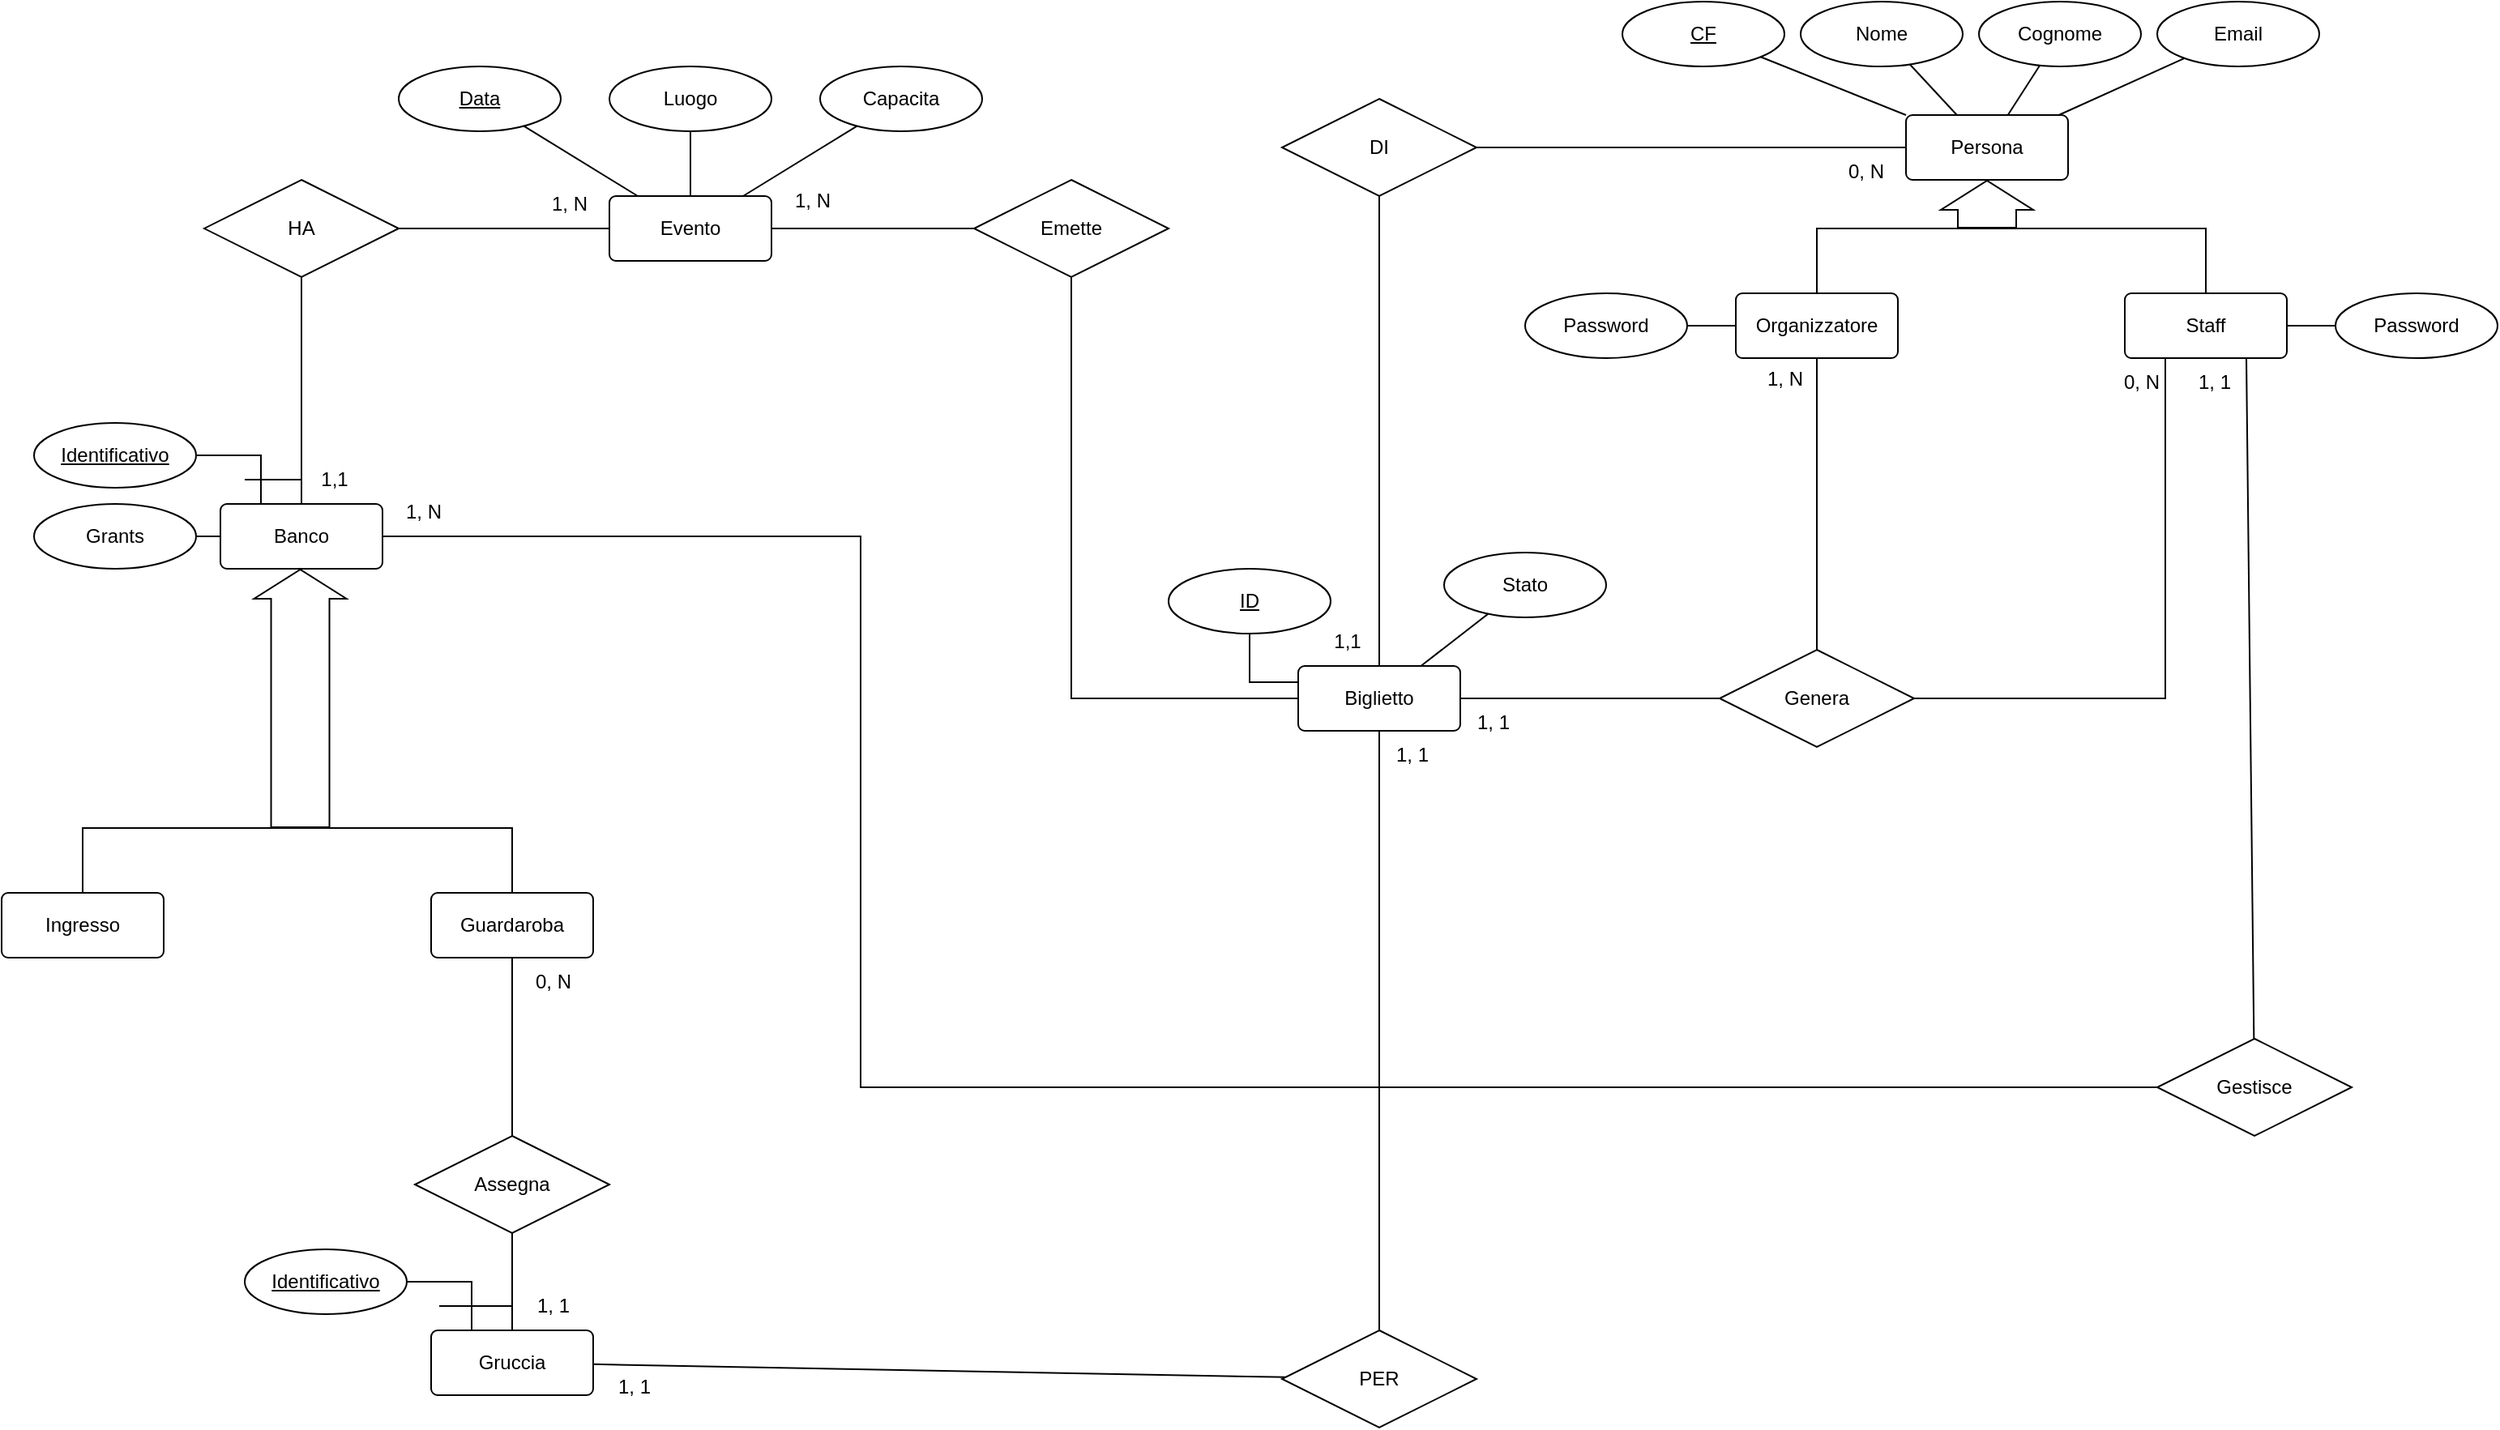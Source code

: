 <mxfile version="26.0.1">
  <diagram id="R2lEEEUBdFMjLlhIrx00" name="Page-1">
    <mxGraphModel dx="1762" dy="955" grid="1" gridSize="10" guides="1" tooltips="1" connect="1" arrows="1" fold="1" page="1" pageScale="1" pageWidth="850" pageHeight="1100" math="0" shadow="0" extFonts="Permanent Marker^https://fonts.googleapis.com/css?family=Permanent+Marker">
      <root>
        <mxCell id="0" />
        <mxCell id="1" parent="0" />
        <mxCell id="5F5oQR9xoUEDwheyP2OU-1" value="Evento" style="rounded=1;arcSize=10;whiteSpace=wrap;html=1;align=center;" parent="1" vertex="1">
          <mxGeometry x="465" y="210" width="100" height="40" as="geometry" />
        </mxCell>
        <mxCell id="5F5oQR9xoUEDwheyP2OU-3" value="Luogo" style="ellipse;whiteSpace=wrap;html=1;align=center;" parent="1" vertex="1">
          <mxGeometry x="465" y="130" width="100" height="40" as="geometry" />
        </mxCell>
        <mxCell id="5F5oQR9xoUEDwheyP2OU-4" value="Data" style="ellipse;whiteSpace=wrap;html=1;align=center;fontStyle=4;" parent="1" vertex="1">
          <mxGeometry x="335" y="130" width="100" height="40" as="geometry" />
        </mxCell>
        <mxCell id="5F5oQR9xoUEDwheyP2OU-5" value="Capacita" style="ellipse;whiteSpace=wrap;html=1;align=center;" parent="1" vertex="1">
          <mxGeometry x="595" y="130" width="100" height="40" as="geometry" />
        </mxCell>
        <mxCell id="5F5oQR9xoUEDwheyP2OU-7" value="Identificativo" style="ellipse;whiteSpace=wrap;html=1;align=center;fontStyle=4;" parent="1" vertex="1">
          <mxGeometry x="110" y="350" width="100" height="40" as="geometry" />
        </mxCell>
        <mxCell id="5F5oQR9xoUEDwheyP2OU-9" value="Grants" style="ellipse;whiteSpace=wrap;html=1;align=center;" parent="1" vertex="1">
          <mxGeometry x="110" y="400" width="100" height="40" as="geometry" />
        </mxCell>
        <mxCell id="5F5oQR9xoUEDwheyP2OU-10" value="Banco" style="rounded=1;arcSize=10;whiteSpace=wrap;html=1;align=center;" parent="1" vertex="1">
          <mxGeometry x="225" y="400" width="100" height="40" as="geometry" />
        </mxCell>
        <mxCell id="5F5oQR9xoUEDwheyP2OU-11" value="Guardaroba" style="rounded=1;arcSize=10;whiteSpace=wrap;html=1;align=center;" parent="1" vertex="1">
          <mxGeometry x="355" y="640" width="100" height="40" as="geometry" />
        </mxCell>
        <mxCell id="5F5oQR9xoUEDwheyP2OU-12" value="Ingresso" style="rounded=1;arcSize=10;whiteSpace=wrap;html=1;align=center;" parent="1" vertex="1">
          <mxGeometry x="90" y="640" width="100" height="40" as="geometry" />
        </mxCell>
        <mxCell id="5F5oQR9xoUEDwheyP2OU-13" value="HA" style="shape=rhombus;perimeter=rhombusPerimeter;whiteSpace=wrap;html=1;align=center;" parent="1" vertex="1">
          <mxGeometry x="215" y="200" width="120" height="60" as="geometry" />
        </mxCell>
        <mxCell id="5F5oQR9xoUEDwheyP2OU-14" value="Assegna" style="shape=rhombus;perimeter=rhombusPerimeter;whiteSpace=wrap;html=1;align=center;" parent="1" vertex="1">
          <mxGeometry x="345" y="790" width="120" height="60" as="geometry" />
        </mxCell>
        <mxCell id="5F5oQR9xoUEDwheyP2OU-15" value="Gruccia" style="rounded=1;arcSize=10;whiteSpace=wrap;html=1;align=center;" parent="1" vertex="1">
          <mxGeometry x="355" y="910" width="100" height="40" as="geometry" />
        </mxCell>
        <mxCell id="5F5oQR9xoUEDwheyP2OU-16" value="PER" style="shape=rhombus;perimeter=rhombusPerimeter;whiteSpace=wrap;html=1;align=center;" parent="1" vertex="1">
          <mxGeometry x="880" y="910" width="120" height="60" as="geometry" />
        </mxCell>
        <mxCell id="5F5oQR9xoUEDwheyP2OU-17" value="Biglietto" style="rounded=1;arcSize=10;whiteSpace=wrap;html=1;align=center;" parent="1" vertex="1">
          <mxGeometry x="890" y="500" width="100" height="40" as="geometry" />
        </mxCell>
        <mxCell id="5F5oQR9xoUEDwheyP2OU-19" value="Emette" style="shape=rhombus;perimeter=rhombusPerimeter;whiteSpace=wrap;html=1;align=center;" parent="1" vertex="1">
          <mxGeometry x="690" y="200" width="120" height="60" as="geometry" />
        </mxCell>
        <mxCell id="5F5oQR9xoUEDwheyP2OU-20" value="Persona" style="rounded=1;arcSize=10;whiteSpace=wrap;html=1;align=center;" parent="1" vertex="1">
          <mxGeometry x="1265" y="160" width="100" height="40" as="geometry" />
        </mxCell>
        <mxCell id="5F5oQR9xoUEDwheyP2OU-21" value="Organizzatore" style="rounded=1;arcSize=10;whiteSpace=wrap;html=1;align=center;" parent="1" vertex="1">
          <mxGeometry x="1160" y="270" width="100" height="40" as="geometry" />
        </mxCell>
        <mxCell id="5F5oQR9xoUEDwheyP2OU-22" value="Staff" style="rounded=1;arcSize=10;whiteSpace=wrap;html=1;align=center;" parent="1" vertex="1">
          <mxGeometry x="1400" y="270" width="100" height="40" as="geometry" />
        </mxCell>
        <mxCell id="5F5oQR9xoUEDwheyP2OU-23" value="CF" style="ellipse;whiteSpace=wrap;html=1;align=center;fontStyle=4;" parent="1" vertex="1">
          <mxGeometry x="1090" y="90" width="100" height="40" as="geometry" />
        </mxCell>
        <mxCell id="5F5oQR9xoUEDwheyP2OU-24" value="Nome" style="ellipse;whiteSpace=wrap;html=1;align=center;" parent="1" vertex="1">
          <mxGeometry x="1200" y="90" width="100" height="40" as="geometry" />
        </mxCell>
        <mxCell id="5F5oQR9xoUEDwheyP2OU-25" value="Cognome" style="ellipse;whiteSpace=wrap;html=1;align=center;" parent="1" vertex="1">
          <mxGeometry x="1310" y="90" width="100" height="40" as="geometry" />
        </mxCell>
        <mxCell id="5F5oQR9xoUEDwheyP2OU-26" value="DI" style="shape=rhombus;perimeter=rhombusPerimeter;whiteSpace=wrap;html=1;align=center;" parent="1" vertex="1">
          <mxGeometry x="880" y="150" width="120" height="60" as="geometry" />
        </mxCell>
        <mxCell id="C57nEhRPr9zmEdhHjsFl-1" value="Email" style="ellipse;whiteSpace=wrap;html=1;align=center;" parent="1" vertex="1">
          <mxGeometry x="1420" y="90" width="100" height="40" as="geometry" />
        </mxCell>
        <mxCell id="C57nEhRPr9zmEdhHjsFl-2" value="" style="endArrow=none;html=1;rounded=0;" parent="1" source="5F5oQR9xoUEDwheyP2OU-20" target="5F5oQR9xoUEDwheyP2OU-23" edge="1">
          <mxGeometry width="50" height="50" relative="1" as="geometry">
            <mxPoint x="890" y="250" as="sourcePoint" />
            <mxPoint x="940" y="200" as="targetPoint" />
          </mxGeometry>
        </mxCell>
        <mxCell id="C57nEhRPr9zmEdhHjsFl-5" value="" style="endArrow=none;html=1;rounded=0;" parent="1" source="5F5oQR9xoUEDwheyP2OU-20" target="C57nEhRPr9zmEdhHjsFl-1" edge="1">
          <mxGeometry width="50" height="50" relative="1" as="geometry">
            <mxPoint x="1275" y="170" as="sourcePoint" />
            <mxPoint x="1185" y="134" as="targetPoint" />
          </mxGeometry>
        </mxCell>
        <mxCell id="C57nEhRPr9zmEdhHjsFl-6" value="" style="endArrow=none;html=1;rounded=0;" parent="1" source="5F5oQR9xoUEDwheyP2OU-20" target="5F5oQR9xoUEDwheyP2OU-25" edge="1">
          <mxGeometry width="50" height="50" relative="1" as="geometry">
            <mxPoint x="1285" y="180" as="sourcePoint" />
            <mxPoint x="1195" y="144" as="targetPoint" />
          </mxGeometry>
        </mxCell>
        <mxCell id="C57nEhRPr9zmEdhHjsFl-7" value="" style="endArrow=none;html=1;rounded=0;" parent="1" source="5F5oQR9xoUEDwheyP2OU-20" target="5F5oQR9xoUEDwheyP2OU-24" edge="1">
          <mxGeometry width="50" height="50" relative="1" as="geometry">
            <mxPoint x="1295" y="190" as="sourcePoint" />
            <mxPoint x="1205" y="154" as="targetPoint" />
          </mxGeometry>
        </mxCell>
        <mxCell id="C57nEhRPr9zmEdhHjsFl-10" value="" style="shape=flexArrow;endArrow=classic;html=1;rounded=0;width=36;endSize=5.67;" parent="1" target="5F5oQR9xoUEDwheyP2OU-20" edge="1">
          <mxGeometry width="50" height="50" relative="1" as="geometry">
            <mxPoint x="1315" y="230" as="sourcePoint" />
            <mxPoint x="1200" y="230" as="targetPoint" />
          </mxGeometry>
        </mxCell>
        <mxCell id="C57nEhRPr9zmEdhHjsFl-11" value="" style="endArrow=none;html=1;rounded=0;" parent="1" source="5F5oQR9xoUEDwheyP2OU-22" target="5F5oQR9xoUEDwheyP2OU-21" edge="1">
          <mxGeometry width="50" height="50" relative="1" as="geometry">
            <mxPoint x="1450" y="230" as="sourcePoint" />
            <mxPoint x="1170" y="230" as="targetPoint" />
            <Array as="points">
              <mxPoint x="1450" y="230" />
              <mxPoint x="1210" y="230" />
            </Array>
          </mxGeometry>
        </mxCell>
        <mxCell id="C57nEhRPr9zmEdhHjsFl-12" value="Password" style="ellipse;whiteSpace=wrap;html=1;align=center;" parent="1" vertex="1">
          <mxGeometry x="1030" y="270" width="100" height="40" as="geometry" />
        </mxCell>
        <mxCell id="C57nEhRPr9zmEdhHjsFl-13" value="Password" style="ellipse;whiteSpace=wrap;html=1;align=center;" parent="1" vertex="1">
          <mxGeometry x="1530" y="270" width="100" height="40" as="geometry" />
        </mxCell>
        <mxCell id="C57nEhRPr9zmEdhHjsFl-14" value="" style="endArrow=none;html=1;rounded=0;" parent="1" source="5F5oQR9xoUEDwheyP2OU-21" target="C57nEhRPr9zmEdhHjsFl-12" edge="1">
          <mxGeometry width="50" height="50" relative="1" as="geometry">
            <mxPoint x="1200" y="376" as="sourcePoint" />
            <mxPoint x="1110" y="340" as="targetPoint" />
          </mxGeometry>
        </mxCell>
        <mxCell id="C57nEhRPr9zmEdhHjsFl-15" value="" style="endArrow=none;html=1;rounded=0;" parent="1" source="5F5oQR9xoUEDwheyP2OU-22" target="C57nEhRPr9zmEdhHjsFl-13" edge="1">
          <mxGeometry width="50" height="50" relative="1" as="geometry">
            <mxPoint x="1490" y="410" as="sourcePoint" />
            <mxPoint x="1568" y="375" as="targetPoint" />
          </mxGeometry>
        </mxCell>
        <mxCell id="C57nEhRPr9zmEdhHjsFl-17" value="" style="endArrow=none;html=1;rounded=0;" parent="1" source="5F5oQR9xoUEDwheyP2OU-1" target="5F5oQR9xoUEDwheyP2OU-4" edge="1">
          <mxGeometry width="50" height="50" relative="1" as="geometry">
            <mxPoint x="1275" y="170" as="sourcePoint" />
            <mxPoint x="1185" y="134" as="targetPoint" />
          </mxGeometry>
        </mxCell>
        <mxCell id="C57nEhRPr9zmEdhHjsFl-18" value="" style="endArrow=none;html=1;rounded=0;" parent="1" source="5F5oQR9xoUEDwheyP2OU-10" target="5F5oQR9xoUEDwheyP2OU-9" edge="1">
          <mxGeometry width="50" height="50" relative="1" as="geometry">
            <mxPoint x="1283" y="540" as="sourcePoint" />
            <mxPoint x="1193" y="504" as="targetPoint" />
          </mxGeometry>
        </mxCell>
        <mxCell id="C57nEhRPr9zmEdhHjsFl-19" value="" style="endArrow=none;html=1;rounded=0;" parent="1" source="5F5oQR9xoUEDwheyP2OU-1" target="5F5oQR9xoUEDwheyP2OU-5" edge="1">
          <mxGeometry width="50" height="50" relative="1" as="geometry">
            <mxPoint x="1295" y="190" as="sourcePoint" />
            <mxPoint x="1205" y="154" as="targetPoint" />
          </mxGeometry>
        </mxCell>
        <mxCell id="C57nEhRPr9zmEdhHjsFl-20" value="" style="endArrow=none;html=1;rounded=0;" parent="1" source="5F5oQR9xoUEDwheyP2OU-1" target="5F5oQR9xoUEDwheyP2OU-3" edge="1">
          <mxGeometry width="50" height="50" relative="1" as="geometry">
            <mxPoint x="1305" y="200" as="sourcePoint" />
            <mxPoint x="1215" y="164" as="targetPoint" />
          </mxGeometry>
        </mxCell>
        <mxCell id="C57nEhRPr9zmEdhHjsFl-21" value="" style="shape=flexArrow;endArrow=classic;html=1;rounded=0;width=36;endSize=5.67;" parent="1" edge="1">
          <mxGeometry width="50" height="50" relative="1" as="geometry">
            <mxPoint x="274.26" y="600" as="sourcePoint" />
            <mxPoint x="274.26" y="440" as="targetPoint" />
          </mxGeometry>
        </mxCell>
        <mxCell id="C57nEhRPr9zmEdhHjsFl-24" value="" style="endArrow=none;html=1;rounded=0;" parent="1" source="5F5oQR9xoUEDwheyP2OU-10" target="5F5oQR9xoUEDwheyP2OU-13" edge="1">
          <mxGeometry width="50" height="50" relative="1" as="geometry">
            <mxPoint x="473" y="750" as="sourcePoint" />
            <mxPoint x="372" y="729" as="targetPoint" />
          </mxGeometry>
        </mxCell>
        <mxCell id="C57nEhRPr9zmEdhHjsFl-25" value="" style="endArrow=none;html=1;rounded=0;" parent="1" source="5F5oQR9xoUEDwheyP2OU-13" target="5F5oQR9xoUEDwheyP2OU-1" edge="1">
          <mxGeometry width="50" height="50" relative="1" as="geometry">
            <mxPoint x="485" y="410" as="sourcePoint" />
            <mxPoint x="384" y="389" as="targetPoint" />
          </mxGeometry>
        </mxCell>
        <mxCell id="C57nEhRPr9zmEdhHjsFl-26" value="" style="endArrow=none;html=1;rounded=0;" parent="1" source="5F5oQR9xoUEDwheyP2OU-11" target="5F5oQR9xoUEDwheyP2OU-12" edge="1">
          <mxGeometry width="50" height="50" relative="1" as="geometry">
            <mxPoint x="395" y="640" as="sourcePoint" />
            <mxPoint x="155" y="640" as="targetPoint" />
            <Array as="points">
              <mxPoint x="405" y="600" />
              <mxPoint x="140" y="600" />
            </Array>
          </mxGeometry>
        </mxCell>
        <mxCell id="C57nEhRPr9zmEdhHjsFl-27" value="" style="endArrow=none;html=1;rounded=0;" parent="1" source="5F5oQR9xoUEDwheyP2OU-11" target="5F5oQR9xoUEDwheyP2OU-14" edge="1">
          <mxGeometry width="50" height="50" relative="1" as="geometry">
            <mxPoint x="236" y="450" as="sourcePoint" />
            <mxPoint x="125" y="496" as="targetPoint" />
          </mxGeometry>
        </mxCell>
        <mxCell id="C57nEhRPr9zmEdhHjsFl-28" value="" style="endArrow=none;html=1;rounded=0;" parent="1" source="5F5oQR9xoUEDwheyP2OU-14" target="5F5oQR9xoUEDwheyP2OU-15" edge="1">
          <mxGeometry width="50" height="50" relative="1" as="geometry">
            <mxPoint x="415" y="690" as="sourcePoint" />
            <mxPoint x="415" y="800" as="targetPoint" />
          </mxGeometry>
        </mxCell>
        <mxCell id="C57nEhRPr9zmEdhHjsFl-29" value="" style="endArrow=none;html=1;rounded=0;" parent="1" source="5F5oQR9xoUEDwheyP2OU-16" target="5F5oQR9xoUEDwheyP2OU-15" edge="1">
          <mxGeometry width="50" height="50" relative="1" as="geometry">
            <mxPoint x="665" y="1200" as="sourcePoint" />
            <mxPoint x="665" y="1260" as="targetPoint" />
          </mxGeometry>
        </mxCell>
        <mxCell id="C57nEhRPr9zmEdhHjsFl-30" value="" style="endArrow=none;html=1;rounded=0;" parent="1" source="5F5oQR9xoUEDwheyP2OU-17" target="5F5oQR9xoUEDwheyP2OU-16" edge="1">
          <mxGeometry width="50" height="50" relative="1" as="geometry">
            <mxPoint x="675" y="1210" as="sourcePoint" />
            <mxPoint x="675" y="1270" as="targetPoint" />
          </mxGeometry>
        </mxCell>
        <mxCell id="C57nEhRPr9zmEdhHjsFl-31" value="" style="endArrow=none;html=1;rounded=0;" parent="1" source="5F5oQR9xoUEDwheyP2OU-26" target="5F5oQR9xoUEDwheyP2OU-17" edge="1">
          <mxGeometry width="50" height="50" relative="1" as="geometry">
            <mxPoint x="675" y="870" as="sourcePoint" />
            <mxPoint x="675" y="930" as="targetPoint" />
          </mxGeometry>
        </mxCell>
        <mxCell id="C57nEhRPr9zmEdhHjsFl-32" value="" style="endArrow=none;html=1;rounded=0;" parent="1" source="5F5oQR9xoUEDwheyP2OU-26" target="5F5oQR9xoUEDwheyP2OU-20" edge="1">
          <mxGeometry width="50" height="50" relative="1" as="geometry">
            <mxPoint x="685" y="880" as="sourcePoint" />
            <mxPoint x="685" y="940" as="targetPoint" />
          </mxGeometry>
        </mxCell>
        <mxCell id="B8gMn7OS_unOrH18oPbT-1" value="Genera" style="shape=rhombus;perimeter=rhombusPerimeter;whiteSpace=wrap;html=1;align=center;" vertex="1" parent="1">
          <mxGeometry x="1150" y="490" width="120" height="60" as="geometry" />
        </mxCell>
        <mxCell id="B8gMn7OS_unOrH18oPbT-2" value="" style="endArrow=none;html=1;rounded=0;" edge="1" parent="1" source="5F5oQR9xoUEDwheyP2OU-21" target="B8gMn7OS_unOrH18oPbT-1">
          <mxGeometry width="50" height="50" relative="1" as="geometry">
            <mxPoint x="950" y="220" as="sourcePoint" />
            <mxPoint x="950" y="510" as="targetPoint" />
          </mxGeometry>
        </mxCell>
        <mxCell id="B8gMn7OS_unOrH18oPbT-3" value="" style="endArrow=none;html=1;rounded=0;exitX=0.25;exitY=1;exitDx=0;exitDy=0;" edge="1" parent="1" source="5F5oQR9xoUEDwheyP2OU-22" target="B8gMn7OS_unOrH18oPbT-1">
          <mxGeometry width="50" height="50" relative="1" as="geometry">
            <mxPoint x="960" y="230" as="sourcePoint" />
            <mxPoint x="960" y="520" as="targetPoint" />
            <Array as="points">
              <mxPoint x="1425" y="520" />
            </Array>
          </mxGeometry>
        </mxCell>
        <mxCell id="B8gMn7OS_unOrH18oPbT-4" value="" style="endArrow=none;html=1;rounded=0;" edge="1" parent="1" source="B8gMn7OS_unOrH18oPbT-1" target="5F5oQR9xoUEDwheyP2OU-17">
          <mxGeometry width="50" height="50" relative="1" as="geometry">
            <mxPoint x="970" y="240" as="sourcePoint" />
            <mxPoint x="970" y="530" as="targetPoint" />
          </mxGeometry>
        </mxCell>
        <mxCell id="B8gMn7OS_unOrH18oPbT-7" value="" style="endArrow=none;html=1;rounded=0;" edge="1" parent="1" source="5F5oQR9xoUEDwheyP2OU-1" target="5F5oQR9xoUEDwheyP2OU-19">
          <mxGeometry width="50" height="50" relative="1" as="geometry">
            <mxPoint x="950" y="220" as="sourcePoint" />
            <mxPoint x="950" y="510" as="targetPoint" />
          </mxGeometry>
        </mxCell>
        <mxCell id="B8gMn7OS_unOrH18oPbT-8" value="" style="endArrow=none;html=1;rounded=0;" edge="1" parent="1" source="5F5oQR9xoUEDwheyP2OU-19" target="5F5oQR9xoUEDwheyP2OU-17">
          <mxGeometry width="50" height="50" relative="1" as="geometry">
            <mxPoint x="960" y="230" as="sourcePoint" />
            <mxPoint x="960" y="520" as="targetPoint" />
            <Array as="points">
              <mxPoint x="750" y="520" />
            </Array>
          </mxGeometry>
        </mxCell>
        <mxCell id="B8gMn7OS_unOrH18oPbT-11" value="Stato" style="ellipse;whiteSpace=wrap;html=1;align=center;" vertex="1" parent="1">
          <mxGeometry x="980" y="430" width="100" height="40" as="geometry" />
        </mxCell>
        <mxCell id="B8gMn7OS_unOrH18oPbT-12" value="ID" style="ellipse;whiteSpace=wrap;html=1;align=center;fontStyle=4;" vertex="1" parent="1">
          <mxGeometry x="810" y="440" width="100" height="40" as="geometry" />
        </mxCell>
        <mxCell id="B8gMn7OS_unOrH18oPbT-14" value="" style="endArrow=none;html=1;rounded=0;exitX=0.25;exitY=0;exitDx=0;exitDy=0;" edge="1" parent="1" source="5F5oQR9xoUEDwheyP2OU-15" target="B8gMn7OS_unOrH18oPbT-25">
          <mxGeometry width="50" height="50" relative="1" as="geometry">
            <mxPoint x="650" y="940" as="sourcePoint" />
            <mxPoint x="287.629" y="837.835" as="targetPoint" />
            <Array as="points">
              <mxPoint x="380" y="880" />
            </Array>
          </mxGeometry>
        </mxCell>
        <mxCell id="B8gMn7OS_unOrH18oPbT-15" value="" style="line;strokeWidth=1;rotatable=0;dashed=0;labelPosition=right;align=left;verticalAlign=middle;spacingTop=0;spacingLeft=6;points=[];portConstraint=eastwest;" vertex="1" parent="1">
          <mxGeometry x="360" y="890" width="45" height="10" as="geometry" />
        </mxCell>
        <mxCell id="B8gMn7OS_unOrH18oPbT-19" value="" style="endArrow=none;html=1;rounded=0;entryX=0;entryY=0.25;entryDx=0;entryDy=0;" edge="1" parent="1" source="B8gMn7OS_unOrH18oPbT-12" target="5F5oQR9xoUEDwheyP2OU-17">
          <mxGeometry width="50" height="50" relative="1" as="geometry">
            <mxPoint x="655" y="850" as="sourcePoint" />
            <mxPoint x="655" y="910" as="targetPoint" />
            <Array as="points">
              <mxPoint x="860" y="510" />
            </Array>
          </mxGeometry>
        </mxCell>
        <mxCell id="B8gMn7OS_unOrH18oPbT-20" value="" style="endArrow=none;html=1;rounded=0;" edge="1" parent="1" source="B8gMn7OS_unOrH18oPbT-11" target="5F5oQR9xoUEDwheyP2OU-17">
          <mxGeometry width="50" height="50" relative="1" as="geometry">
            <mxPoint x="665" y="860" as="sourcePoint" />
            <mxPoint x="665" y="920" as="targetPoint" />
          </mxGeometry>
        </mxCell>
        <mxCell id="B8gMn7OS_unOrH18oPbT-21" value="" style="endArrow=none;html=1;rounded=0;" edge="1" parent="1" source="5F5oQR9xoUEDwheyP2OU-10" target="B8gMn7OS_unOrH18oPbT-22">
          <mxGeometry width="50" height="50" relative="1" as="geometry">
            <mxPoint x="675" y="870" as="sourcePoint" />
            <mxPoint x="1240" y="760" as="targetPoint" />
            <Array as="points">
              <mxPoint x="620" y="420" />
              <mxPoint x="620" y="760" />
            </Array>
          </mxGeometry>
        </mxCell>
        <mxCell id="B8gMn7OS_unOrH18oPbT-22" value="Gestisce" style="shape=rhombus;perimeter=rhombusPerimeter;whiteSpace=wrap;html=1;align=center;" vertex="1" parent="1">
          <mxGeometry x="1420" y="730" width="120" height="60" as="geometry" />
        </mxCell>
        <mxCell id="B8gMn7OS_unOrH18oPbT-24" value="" style="endArrow=none;html=1;rounded=0;entryX=0.75;entryY=1;entryDx=0;entryDy=0;" edge="1" parent="1" source="B8gMn7OS_unOrH18oPbT-22" target="5F5oQR9xoUEDwheyP2OU-22">
          <mxGeometry width="50" height="50" relative="1" as="geometry">
            <mxPoint x="535" y="750" as="sourcePoint" />
            <mxPoint x="1450" y="520" as="targetPoint" />
          </mxGeometry>
        </mxCell>
        <mxCell id="B8gMn7OS_unOrH18oPbT-25" value="Identificativo" style="ellipse;whiteSpace=wrap;html=1;align=center;fontStyle=4;" vertex="1" parent="1">
          <mxGeometry x="240" y="860" width="100" height="40" as="geometry" />
        </mxCell>
        <mxCell id="B8gMn7OS_unOrH18oPbT-37" value="" style="endArrow=none;html=1;rounded=0;exitX=0.25;exitY=0;exitDx=0;exitDy=0;" edge="1" parent="1" source="5F5oQR9xoUEDwheyP2OU-10" target="5F5oQR9xoUEDwheyP2OU-7">
          <mxGeometry width="50" height="50" relative="1" as="geometry">
            <mxPoint x="250" y="400" as="sourcePoint" />
            <mxPoint x="220" y="310" as="targetPoint" />
            <Array as="points">
              <mxPoint x="250" y="370" />
            </Array>
          </mxGeometry>
        </mxCell>
        <mxCell id="B8gMn7OS_unOrH18oPbT-13" value="" style="line;strokeWidth=1;rotatable=0;dashed=0;labelPosition=right;align=left;verticalAlign=middle;spacingTop=0;spacingLeft=6;points=[];portConstraint=eastwest;" vertex="1" parent="1">
          <mxGeometry x="240" y="380" width="35" height="10" as="geometry" />
        </mxCell>
        <mxCell id="B8gMn7OS_unOrH18oPbT-38" value="1,&amp;nbsp;&lt;span style=&quot;background-color: transparent; color: light-dark(rgb(0, 0, 0), rgb(255, 255, 255));&quot;&gt;N&lt;/span&gt;" style="text;html=1;align=center;verticalAlign=middle;resizable=0;points=[];autosize=1;strokeColor=none;fillColor=none;" vertex="1" parent="1">
          <mxGeometry x="415" y="200" width="50" height="30" as="geometry" />
        </mxCell>
        <mxCell id="B8gMn7OS_unOrH18oPbT-39" value="1,1" style="text;html=1;align=center;verticalAlign=middle;resizable=0;points=[];autosize=1;strokeColor=none;fillColor=none;" vertex="1" parent="1">
          <mxGeometry x="275" y="370" width="40" height="30" as="geometry" />
        </mxCell>
        <mxCell id="B8gMn7OS_unOrH18oPbT-40" value="1, N" style="text;html=1;align=center;verticalAlign=middle;resizable=0;points=[];autosize=1;strokeColor=none;fillColor=none;" vertex="1" parent="1">
          <mxGeometry x="565" y="198" width="50" height="30" as="geometry" />
        </mxCell>
        <mxCell id="B8gMn7OS_unOrH18oPbT-41" value="1,1" style="text;html=1;align=center;verticalAlign=middle;resizable=0;points=[];autosize=1;strokeColor=none;fillColor=none;" vertex="1" parent="1">
          <mxGeometry x="900" y="470" width="40" height="30" as="geometry" />
        </mxCell>
        <mxCell id="B8gMn7OS_unOrH18oPbT-42" value="0, N" style="text;html=1;align=center;verticalAlign=middle;resizable=0;points=[];autosize=1;strokeColor=none;fillColor=none;" vertex="1" parent="1">
          <mxGeometry x="1215" y="180" width="50" height="30" as="geometry" />
        </mxCell>
        <mxCell id="B8gMn7OS_unOrH18oPbT-44" value="0, N" style="text;html=1;align=center;verticalAlign=middle;resizable=0;points=[];autosize=1;strokeColor=none;fillColor=none;" vertex="1" parent="1">
          <mxGeometry x="1385" y="310" width="50" height="30" as="geometry" />
        </mxCell>
        <mxCell id="B8gMn7OS_unOrH18oPbT-46" value="1, 1" style="text;html=1;align=center;verticalAlign=middle;resizable=0;points=[];autosize=1;strokeColor=none;fillColor=none;" vertex="1" parent="1">
          <mxGeometry x="1435" y="310" width="40" height="30" as="geometry" />
        </mxCell>
        <mxCell id="B8gMn7OS_unOrH18oPbT-47" value="1, N" style="text;html=1;align=center;verticalAlign=middle;resizable=0;points=[];autosize=1;strokeColor=none;fillColor=none;" vertex="1" parent="1">
          <mxGeometry x="1165" y="308" width="50" height="30" as="geometry" />
        </mxCell>
        <mxCell id="B8gMn7OS_unOrH18oPbT-48" value="&lt;span style=&quot;background-color: transparent; color: light-dark(rgb(0, 0, 0), rgb(255, 255, 255));&quot;&gt;1, 1&lt;/span&gt;" style="text;html=1;align=center;verticalAlign=middle;resizable=0;points=[];autosize=1;strokeColor=none;fillColor=none;" vertex="1" parent="1">
          <mxGeometry x="990" y="520" width="40" height="30" as="geometry" />
        </mxCell>
        <mxCell id="B8gMn7OS_unOrH18oPbT-49" value="1, 1" style="text;html=1;align=center;verticalAlign=middle;resizable=0;points=[];autosize=1;strokeColor=none;fillColor=none;" vertex="1" parent="1">
          <mxGeometry x="460" y="930" width="40" height="30" as="geometry" />
        </mxCell>
        <mxCell id="B8gMn7OS_unOrH18oPbT-50" value="1,&amp;nbsp;&lt;span style=&quot;background-color: transparent; color: light-dark(rgb(0, 0, 0), rgb(255, 255, 255));&quot;&gt;1&lt;/span&gt;" style="text;html=1;align=center;verticalAlign=middle;resizable=0;points=[];autosize=1;strokeColor=none;fillColor=none;" vertex="1" parent="1">
          <mxGeometry x="410" y="880" width="40" height="30" as="geometry" />
        </mxCell>
        <mxCell id="B8gMn7OS_unOrH18oPbT-51" value="0, N" style="text;html=1;align=center;verticalAlign=middle;resizable=0;points=[];autosize=1;strokeColor=none;fillColor=none;" vertex="1" parent="1">
          <mxGeometry x="405" y="680" width="50" height="30" as="geometry" />
        </mxCell>
        <mxCell id="B8gMn7OS_unOrH18oPbT-52" value="1, N" style="text;html=1;align=center;verticalAlign=middle;resizable=0;points=[];autosize=1;strokeColor=none;fillColor=none;" vertex="1" parent="1">
          <mxGeometry x="325" y="390" width="50" height="30" as="geometry" />
        </mxCell>
        <mxCell id="B8gMn7OS_unOrH18oPbT-53" value="1,&amp;nbsp;&lt;span style=&quot;background-color: transparent; color: light-dark(rgb(0, 0, 0), rgb(255, 255, 255));&quot;&gt;1&lt;/span&gt;" style="text;html=1;align=center;verticalAlign=middle;resizable=0;points=[];autosize=1;strokeColor=none;fillColor=none;" vertex="1" parent="1">
          <mxGeometry x="940" y="540" width="40" height="30" as="geometry" />
        </mxCell>
      </root>
    </mxGraphModel>
  </diagram>
</mxfile>
